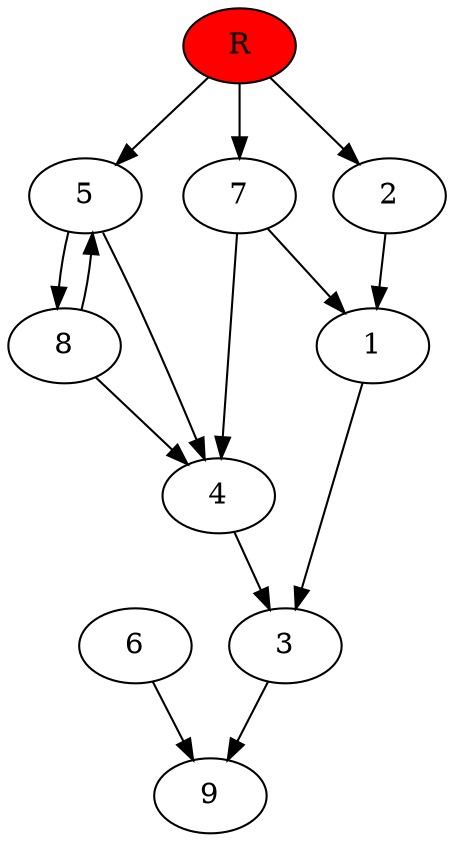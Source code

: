 digraph prb9292 {
	1
	2
	3
	4
	5
	6
	7
	8
	R [fillcolor="#ff0000" style=filled]
	1 -> 3
	2 -> 1
	3 -> 9
	4 -> 3
	5 -> 4
	5 -> 8
	6 -> 9
	7 -> 1
	7 -> 4
	8 -> 4
	8 -> 5
	R -> 2
	R -> 5
	R -> 7
}
